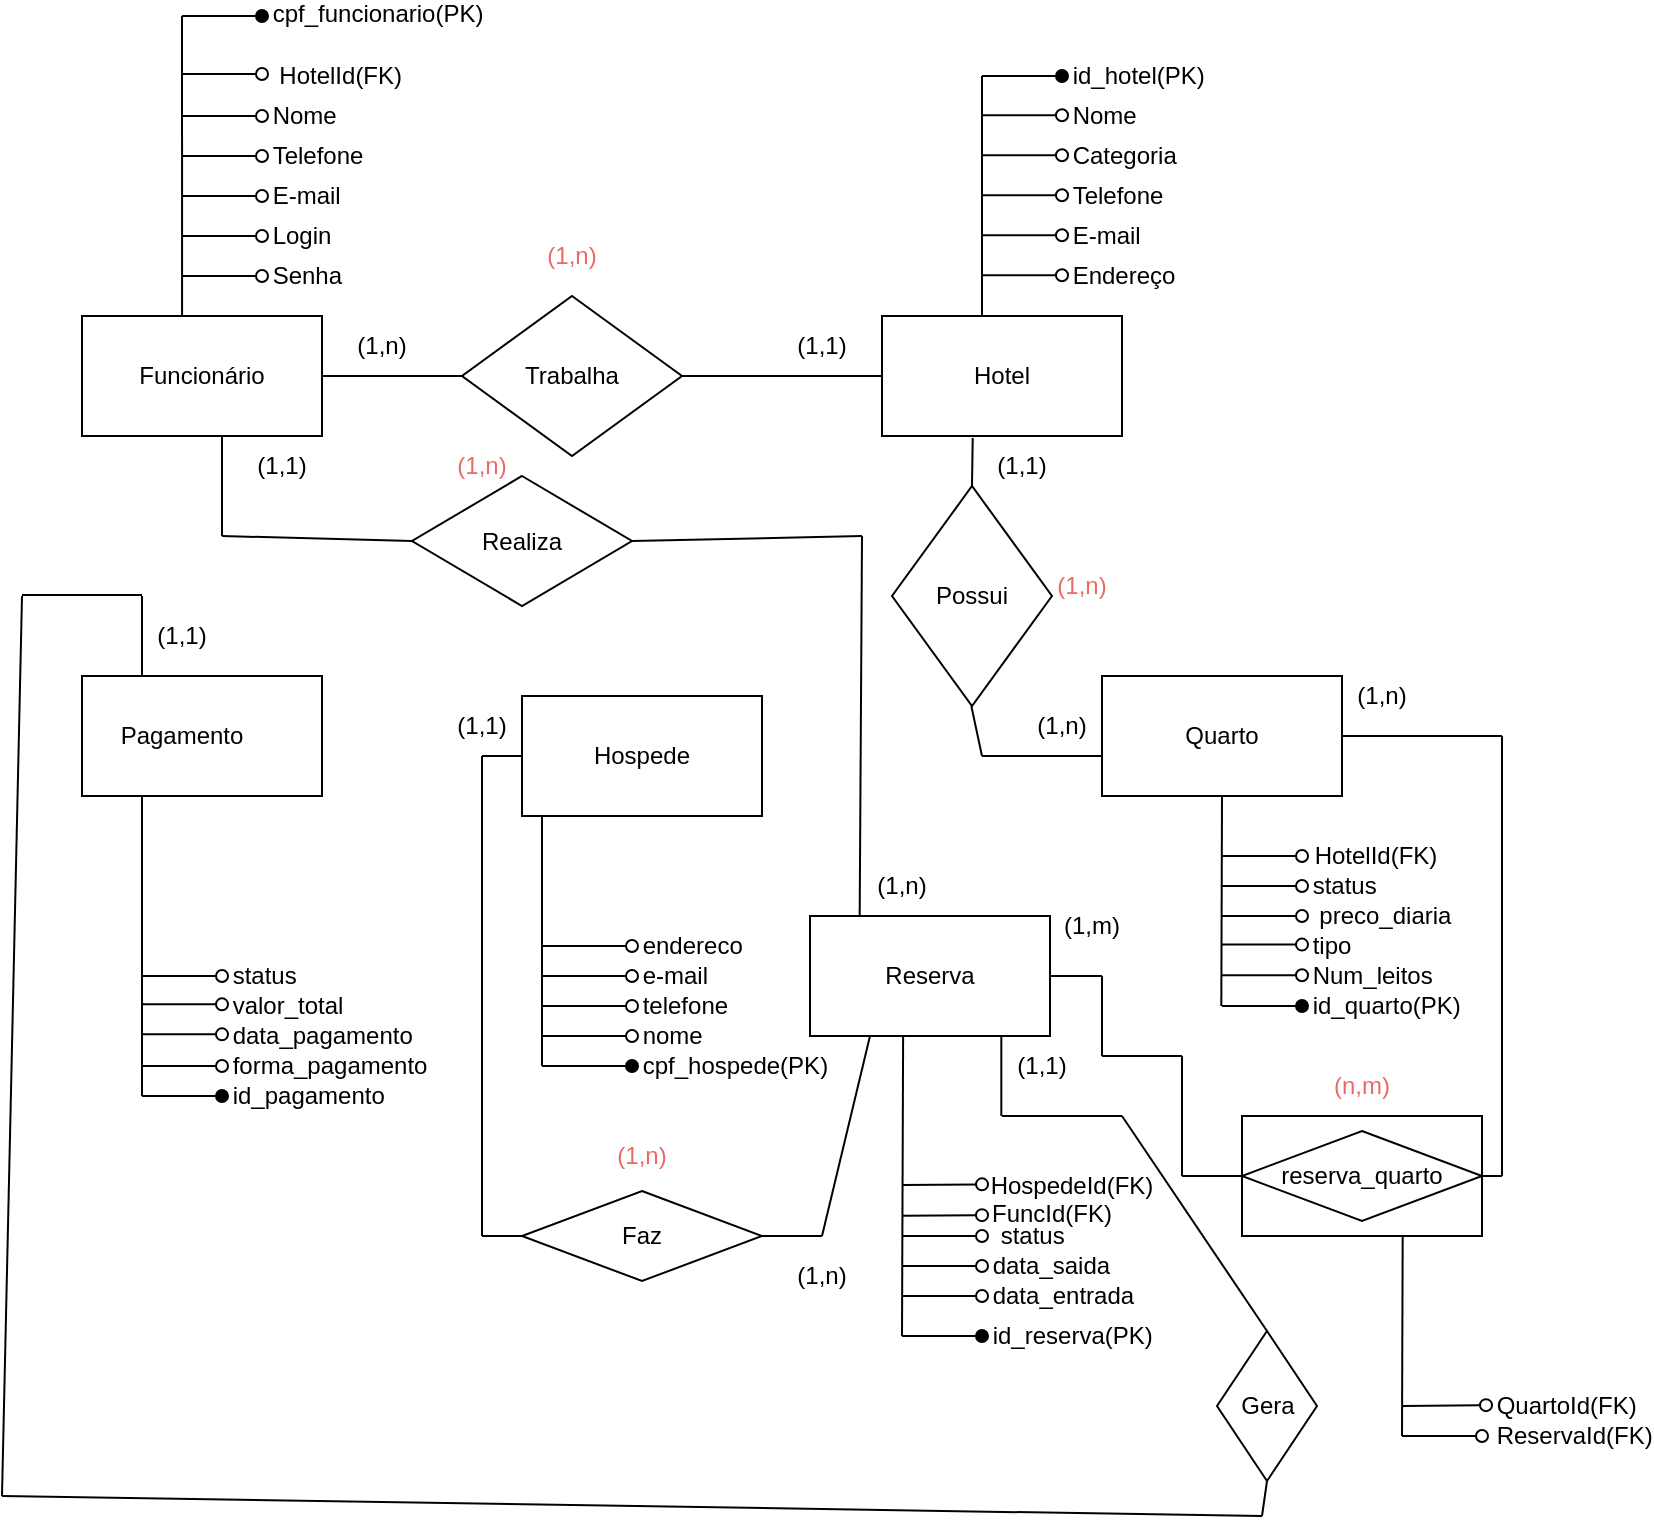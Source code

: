 <mxfile version="26.1.0">
  <diagram name="Página-1" id="RvpnkpR9A4oQon7Z_9J0">
    <mxGraphModel dx="868" dy="1612" grid="1" gridSize="10" guides="1" tooltips="1" connect="1" arrows="1" fold="1" page="1" pageScale="1" pageWidth="827" pageHeight="1169" math="0" shadow="0">
      <root>
        <mxCell id="0" />
        <mxCell id="1" parent="0" />
        <mxCell id="WNvSQ2MAyzaUWHc4iCk9-1" value="" style="rounded=0;whiteSpace=wrap;html=1;" vertex="1" parent="1">
          <mxGeometry x="50" y="120" width="120" height="60" as="geometry" />
        </mxCell>
        <mxCell id="WNvSQ2MAyzaUWHc4iCk9-3" value="Funcionário" style="text;html=1;align=center;verticalAlign=middle;whiteSpace=wrap;rounded=0;" vertex="1" parent="1">
          <mxGeometry x="80" y="135" width="60" height="30" as="geometry" />
        </mxCell>
        <mxCell id="WNvSQ2MAyzaUWHc4iCk9-22" value="" style="endArrow=oval;html=1;rounded=0;endFill=1;align=center;" edge="1" parent="1">
          <mxGeometry width="50" height="50" relative="1" as="geometry">
            <mxPoint x="100" y="-30" as="sourcePoint" />
            <mxPoint x="140" y="-30" as="targetPoint" />
          </mxGeometry>
        </mxCell>
        <mxCell id="WNvSQ2MAyzaUWHc4iCk9-23" value="" style="endArrow=oval;html=1;rounded=0;endFill=0;" edge="1" parent="1" target="WNvSQ2MAyzaUWHc4iCk9-34">
          <mxGeometry width="50" height="50" relative="1" as="geometry">
            <mxPoint x="100" y="20" as="sourcePoint" />
            <mxPoint x="140" y="20" as="targetPoint" />
          </mxGeometry>
        </mxCell>
        <mxCell id="WNvSQ2MAyzaUWHc4iCk9-24" value="" style="endArrow=oval;html=1;rounded=0;endFill=0;" edge="1" parent="1">
          <mxGeometry width="50" height="50" relative="1" as="geometry">
            <mxPoint x="100" y="40" as="sourcePoint" />
            <mxPoint x="140" y="40" as="targetPoint" />
          </mxGeometry>
        </mxCell>
        <mxCell id="WNvSQ2MAyzaUWHc4iCk9-25" value="" style="endArrow=oval;html=1;rounded=0;endFill=0;" edge="1" parent="1">
          <mxGeometry width="50" height="50" relative="1" as="geometry">
            <mxPoint x="100" y="60" as="sourcePoint" />
            <mxPoint x="140" y="60" as="targetPoint" />
          </mxGeometry>
        </mxCell>
        <mxCell id="WNvSQ2MAyzaUWHc4iCk9-26" value="" style="endArrow=oval;html=1;rounded=0;endFill=0;" edge="1" parent="1">
          <mxGeometry width="50" height="50" relative="1" as="geometry">
            <mxPoint x="100" y="80" as="sourcePoint" />
            <mxPoint x="140" y="80" as="targetPoint" />
          </mxGeometry>
        </mxCell>
        <mxCell id="WNvSQ2MAyzaUWHc4iCk9-32" value="&amp;nbsp;cpf_funcionario(PK)" style="text;html=1;align=left;verticalAlign=middle;whiteSpace=wrap;rounded=0;" vertex="1" parent="1">
          <mxGeometry x="140" y="-36" width="110" height="10" as="geometry" />
        </mxCell>
        <mxCell id="WNvSQ2MAyzaUWHc4iCk9-34" value="&amp;nbsp;Nome" style="text;html=1;align=left;verticalAlign=middle;whiteSpace=wrap;rounded=0;" vertex="1" parent="1">
          <mxGeometry x="140" y="10" width="60" height="20" as="geometry" />
        </mxCell>
        <mxCell id="WNvSQ2MAyzaUWHc4iCk9-35" value="&amp;nbsp;Telefone" style="text;html=1;align=left;verticalAlign=middle;whiteSpace=wrap;rounded=0;" vertex="1" parent="1">
          <mxGeometry x="140" y="30" width="60" height="20" as="geometry" />
        </mxCell>
        <mxCell id="WNvSQ2MAyzaUWHc4iCk9-36" value="&amp;nbsp;E-mail" style="text;html=1;align=left;verticalAlign=middle;whiteSpace=wrap;rounded=0;" vertex="1" parent="1">
          <mxGeometry x="140" y="50" width="60" height="20" as="geometry" />
        </mxCell>
        <mxCell id="WNvSQ2MAyzaUWHc4iCk9-37" value="&amp;nbsp;Login" style="text;html=1;align=left;verticalAlign=middle;whiteSpace=wrap;rounded=0;" vertex="1" parent="1">
          <mxGeometry x="140" y="70" width="60" height="20" as="geometry" />
        </mxCell>
        <mxCell id="WNvSQ2MAyzaUWHc4iCk9-38" value="" style="endArrow=none;html=1;exitX=0.417;exitY=0;exitDx=0;exitDy=0;exitPerimeter=0;" edge="1" parent="1" source="WNvSQ2MAyzaUWHc4iCk9-1">
          <mxGeometry width="50" height="50" relative="1" as="geometry">
            <mxPoint x="50" y="50" as="sourcePoint" />
            <mxPoint x="100" y="-30" as="targetPoint" />
          </mxGeometry>
        </mxCell>
        <mxCell id="WNvSQ2MAyzaUWHc4iCk9-39" value="" style="endArrow=oval;html=1;rounded=0;endFill=0;" edge="1" parent="1">
          <mxGeometry width="50" height="50" relative="1" as="geometry">
            <mxPoint x="100" y="100" as="sourcePoint" />
            <mxPoint x="140" y="100" as="targetPoint" />
          </mxGeometry>
        </mxCell>
        <mxCell id="WNvSQ2MAyzaUWHc4iCk9-40" value="&amp;nbsp;Senha" style="text;html=1;align=left;verticalAlign=middle;whiteSpace=wrap;rounded=0;" vertex="1" parent="1">
          <mxGeometry x="140" y="90" width="60" height="20" as="geometry" />
        </mxCell>
        <mxCell id="WNvSQ2MAyzaUWHc4iCk9-41" value="" style="rhombus;whiteSpace=wrap;html=1;" vertex="1" parent="1">
          <mxGeometry x="240" y="110" width="110" height="80" as="geometry" />
        </mxCell>
        <mxCell id="WNvSQ2MAyzaUWHc4iCk9-43" value="" style="endArrow=none;html=1;entryX=0;entryY=0.5;entryDx=0;entryDy=0;exitX=1;exitY=0.5;exitDx=0;exitDy=0;" edge="1" parent="1" source="WNvSQ2MAyzaUWHc4iCk9-41" target="WNvSQ2MAyzaUWHc4iCk9-44">
          <mxGeometry width="50" height="50" relative="1" as="geometry">
            <mxPoint x="330" y="150" as="sourcePoint" />
            <mxPoint x="390" y="110" as="targetPoint" />
          </mxGeometry>
        </mxCell>
        <mxCell id="WNvSQ2MAyzaUWHc4iCk9-44" value="" style="rounded=0;whiteSpace=wrap;html=1;" vertex="1" parent="1">
          <mxGeometry x="450" y="120" width="120" height="60" as="geometry" />
        </mxCell>
        <mxCell id="WNvSQ2MAyzaUWHc4iCk9-45" value="" style="endArrow=none;html=1;entryX=0;entryY=0.5;entryDx=0;entryDy=0;exitX=1;exitY=0.5;exitDx=0;exitDy=0;" edge="1" parent="1" source="WNvSQ2MAyzaUWHc4iCk9-1" target="WNvSQ2MAyzaUWHc4iCk9-41">
          <mxGeometry width="50" height="50" relative="1" as="geometry">
            <mxPoint x="180" y="160" as="sourcePoint" />
            <mxPoint x="230" y="110" as="targetPoint" />
          </mxGeometry>
        </mxCell>
        <mxCell id="WNvSQ2MAyzaUWHc4iCk9-47" value="Trabalha" style="text;html=1;align=center;verticalAlign=middle;whiteSpace=wrap;rounded=0;" vertex="1" parent="1">
          <mxGeometry x="265" y="135" width="60" height="30" as="geometry" />
        </mxCell>
        <mxCell id="WNvSQ2MAyzaUWHc4iCk9-48" value="Hotel" style="text;html=1;align=center;verticalAlign=middle;whiteSpace=wrap;rounded=0;" vertex="1" parent="1">
          <mxGeometry x="480" y="135" width="60" height="30" as="geometry" />
        </mxCell>
        <mxCell id="WNvSQ2MAyzaUWHc4iCk9-67" value="" style="endArrow=none;html=1;" edge="1" parent="1">
          <mxGeometry width="50" height="50" relative="1" as="geometry">
            <mxPoint x="500" y="120" as="sourcePoint" />
            <mxPoint x="500" as="targetPoint" />
          </mxGeometry>
        </mxCell>
        <mxCell id="WNvSQ2MAyzaUWHc4iCk9-69" value="" style="endArrow=oval;html=1;rounded=0;endFill=1;align=center;" edge="1" parent="1">
          <mxGeometry width="50" height="50" relative="1" as="geometry">
            <mxPoint x="500" as="sourcePoint" />
            <mxPoint x="540" as="targetPoint" />
          </mxGeometry>
        </mxCell>
        <mxCell id="WNvSQ2MAyzaUWHc4iCk9-70" value="" style="endArrow=oval;html=1;rounded=0;endFill=0;" edge="1" parent="1">
          <mxGeometry width="50" height="50" relative="1" as="geometry">
            <mxPoint x="500" y="19.66" as="sourcePoint" />
            <mxPoint x="540" y="19.66" as="targetPoint" />
          </mxGeometry>
        </mxCell>
        <mxCell id="WNvSQ2MAyzaUWHc4iCk9-71" value="" style="endArrow=oval;html=1;rounded=0;endFill=0;" edge="1" parent="1">
          <mxGeometry width="50" height="50" relative="1" as="geometry">
            <mxPoint x="500" y="39.66" as="sourcePoint" />
            <mxPoint x="540" y="39.66" as="targetPoint" />
          </mxGeometry>
        </mxCell>
        <mxCell id="WNvSQ2MAyzaUWHc4iCk9-72" value="" style="endArrow=oval;html=1;rounded=0;endFill=0;" edge="1" parent="1">
          <mxGeometry width="50" height="50" relative="1" as="geometry">
            <mxPoint x="500" y="59.66" as="sourcePoint" />
            <mxPoint x="540" y="59.66" as="targetPoint" />
          </mxGeometry>
        </mxCell>
        <mxCell id="WNvSQ2MAyzaUWHc4iCk9-73" value="" style="endArrow=oval;html=1;rounded=0;endFill=0;" edge="1" parent="1">
          <mxGeometry width="50" height="50" relative="1" as="geometry">
            <mxPoint x="500" y="79.66" as="sourcePoint" />
            <mxPoint x="540" y="79.66" as="targetPoint" />
          </mxGeometry>
        </mxCell>
        <mxCell id="WNvSQ2MAyzaUWHc4iCk9-74" value="" style="endArrow=oval;html=1;rounded=0;endFill=0;" edge="1" parent="1">
          <mxGeometry width="50" height="50" relative="1" as="geometry">
            <mxPoint x="500" y="99.66" as="sourcePoint" />
            <mxPoint x="540" y="99.66" as="targetPoint" />
          </mxGeometry>
        </mxCell>
        <mxCell id="WNvSQ2MAyzaUWHc4iCk9-76" value="&amp;nbsp;id_hotel(PK)" style="text;html=1;align=left;verticalAlign=middle;whiteSpace=wrap;rounded=0;" vertex="1" parent="1">
          <mxGeometry x="540" y="-15" width="60" height="30" as="geometry" />
        </mxCell>
        <mxCell id="WNvSQ2MAyzaUWHc4iCk9-77" value="&amp;nbsp;Nome" style="text;html=1;align=left;verticalAlign=middle;whiteSpace=wrap;rounded=0;" vertex="1" parent="1">
          <mxGeometry x="540" y="5" width="60" height="30" as="geometry" />
        </mxCell>
        <mxCell id="WNvSQ2MAyzaUWHc4iCk9-79" value="&amp;nbsp;Categoria" style="text;html=1;align=left;verticalAlign=middle;whiteSpace=wrap;rounded=0;" vertex="1" parent="1">
          <mxGeometry x="540" y="25" width="60" height="30" as="geometry" />
        </mxCell>
        <mxCell id="WNvSQ2MAyzaUWHc4iCk9-80" value="&amp;nbsp;Telefone" style="text;html=1;align=left;verticalAlign=middle;whiteSpace=wrap;rounded=0;" vertex="1" parent="1">
          <mxGeometry x="540" y="45" width="60" height="30" as="geometry" />
        </mxCell>
        <mxCell id="WNvSQ2MAyzaUWHc4iCk9-81" value="&amp;nbsp;E-mail" style="text;html=1;align=left;verticalAlign=middle;whiteSpace=wrap;rounded=0;" vertex="1" parent="1">
          <mxGeometry x="540" y="65" width="60" height="30" as="geometry" />
        </mxCell>
        <mxCell id="WNvSQ2MAyzaUWHc4iCk9-82" value="&amp;nbsp;Endereço" style="text;html=1;align=left;verticalAlign=middle;whiteSpace=wrap;rounded=0;" vertex="1" parent="1">
          <mxGeometry x="540" y="85" width="60" height="30" as="geometry" />
        </mxCell>
        <mxCell id="WNvSQ2MAyzaUWHc4iCk9-84" value="" style="rounded=0;whiteSpace=wrap;html=1;" vertex="1" parent="1">
          <mxGeometry x="560" y="300" width="120" height="60" as="geometry" />
        </mxCell>
        <mxCell id="WNvSQ2MAyzaUWHc4iCk9-85" value="Quarto" style="text;html=1;align=center;verticalAlign=middle;whiteSpace=wrap;rounded=0;" vertex="1" parent="1">
          <mxGeometry x="590" y="315" width="60" height="30" as="geometry" />
        </mxCell>
        <mxCell id="WNvSQ2MAyzaUWHc4iCk9-87" value="" style="rounded=0;whiteSpace=wrap;html=1;" vertex="1" parent="1">
          <mxGeometry x="270" y="310" width="120" height="60" as="geometry" />
        </mxCell>
        <mxCell id="WNvSQ2MAyzaUWHc4iCk9-88" value="Hospede" style="text;html=1;align=center;verticalAlign=middle;whiteSpace=wrap;rounded=0;" vertex="1" parent="1">
          <mxGeometry x="300" y="325" width="60" height="30" as="geometry" />
        </mxCell>
        <mxCell id="WNvSQ2MAyzaUWHc4iCk9-89" value="" style="rounded=0;whiteSpace=wrap;html=1;" vertex="1" parent="1">
          <mxGeometry x="414" y="420" width="120" height="60" as="geometry" />
        </mxCell>
        <mxCell id="WNvSQ2MAyzaUWHc4iCk9-90" value="Reserva" style="text;html=1;align=center;verticalAlign=middle;whiteSpace=wrap;rounded=0;" vertex="1" parent="1">
          <mxGeometry x="444" y="435" width="60" height="30" as="geometry" />
        </mxCell>
        <mxCell id="WNvSQ2MAyzaUWHc4iCk9-93" value="" style="rounded=0;whiteSpace=wrap;html=1;" vertex="1" parent="1">
          <mxGeometry x="50" y="300" width="120" height="60" as="geometry" />
        </mxCell>
        <mxCell id="WNvSQ2MAyzaUWHc4iCk9-94" value="Pagamento" style="text;html=1;align=center;verticalAlign=middle;whiteSpace=wrap;rounded=0;" vertex="1" parent="1">
          <mxGeometry x="70" y="315" width="60" height="30" as="geometry" />
        </mxCell>
        <mxCell id="WNvSQ2MAyzaUWHc4iCk9-95" value="" style="endArrow=oval;html=1;rounded=0;endFill=1;align=center;" edge="1" parent="1">
          <mxGeometry width="50" height="50" relative="1" as="geometry">
            <mxPoint x="280" y="495" as="sourcePoint" />
            <mxPoint x="325" y="495" as="targetPoint" />
          </mxGeometry>
        </mxCell>
        <mxCell id="WNvSQ2MAyzaUWHc4iCk9-96" value="" style="endArrow=oval;html=1;rounded=0;endFill=1;align=center;" edge="1" parent="1">
          <mxGeometry width="50" height="50" relative="1" as="geometry">
            <mxPoint x="460" y="630" as="sourcePoint" />
            <mxPoint x="500" y="630" as="targetPoint" />
          </mxGeometry>
        </mxCell>
        <mxCell id="WNvSQ2MAyzaUWHc4iCk9-97" value="" style="endArrow=oval;html=1;rounded=0;endFill=1;align=center;" edge="1" parent="1">
          <mxGeometry width="50" height="50" relative="1" as="geometry">
            <mxPoint x="80" y="510" as="sourcePoint" />
            <mxPoint x="120" y="510" as="targetPoint" />
          </mxGeometry>
        </mxCell>
        <mxCell id="WNvSQ2MAyzaUWHc4iCk9-98" value="" style="endArrow=oval;html=1;rounded=0;endFill=1;align=center;" edge="1" parent="1">
          <mxGeometry width="50" height="50" relative="1" as="geometry">
            <mxPoint x="620" y="465" as="sourcePoint" />
            <mxPoint x="660" y="465" as="targetPoint" />
          </mxGeometry>
        </mxCell>
        <mxCell id="WNvSQ2MAyzaUWHc4iCk9-99" value="" style="endArrow=oval;html=1;rounded=0;endFill=0;" edge="1" parent="1">
          <mxGeometry width="50" height="50" relative="1" as="geometry">
            <mxPoint x="80" y="495" as="sourcePoint" />
            <mxPoint x="120" y="495" as="targetPoint" />
          </mxGeometry>
        </mxCell>
        <mxCell id="WNvSQ2MAyzaUWHc4iCk9-100" value="" style="endArrow=oval;html=1;rounded=0;endFill=0;" edge="1" parent="1">
          <mxGeometry width="50" height="50" relative="1" as="geometry">
            <mxPoint x="80" y="479.17" as="sourcePoint" />
            <mxPoint x="120" y="479.17" as="targetPoint" />
          </mxGeometry>
        </mxCell>
        <mxCell id="WNvSQ2MAyzaUWHc4iCk9-101" value="" style="endArrow=oval;html=1;rounded=0;endFill=0;" edge="1" parent="1">
          <mxGeometry width="50" height="50" relative="1" as="geometry">
            <mxPoint x="80" y="464.17" as="sourcePoint" />
            <mxPoint x="120" y="464.17" as="targetPoint" />
          </mxGeometry>
        </mxCell>
        <mxCell id="WNvSQ2MAyzaUWHc4iCk9-102" value="" style="endArrow=oval;html=1;rounded=0;endFill=0;" edge="1" parent="1">
          <mxGeometry width="50" height="50" relative="1" as="geometry">
            <mxPoint x="620" y="449.66" as="sourcePoint" />
            <mxPoint x="660" y="449.66" as="targetPoint" />
          </mxGeometry>
        </mxCell>
        <mxCell id="WNvSQ2MAyzaUWHc4iCk9-103" value="&amp;nbsp;id_quarto(PK)" style="text;html=1;align=left;verticalAlign=middle;whiteSpace=wrap;rounded=0;" vertex="1" parent="1">
          <mxGeometry x="660" y="450" width="60" height="30" as="geometry" />
        </mxCell>
        <mxCell id="WNvSQ2MAyzaUWHc4iCk9-104" value="&amp;nbsp;Num_leitos" style="text;html=1;align=left;verticalAlign=middle;whiteSpace=wrap;rounded=0;" vertex="1" parent="1">
          <mxGeometry x="660" y="435" width="60" height="30" as="geometry" />
        </mxCell>
        <mxCell id="WNvSQ2MAyzaUWHc4iCk9-105" value="" style="endArrow=oval;html=1;rounded=0;endFill=0;" edge="1" parent="1">
          <mxGeometry width="50" height="50" relative="1" as="geometry">
            <mxPoint x="620" y="434.31" as="sourcePoint" />
            <mxPoint x="660" y="434.31" as="targetPoint" />
          </mxGeometry>
        </mxCell>
        <mxCell id="WNvSQ2MAyzaUWHc4iCk9-106" value="&amp;nbsp;tipo" style="text;html=1;align=left;verticalAlign=middle;whiteSpace=wrap;rounded=0;" vertex="1" parent="1">
          <mxGeometry x="660" y="420" width="60" height="30" as="geometry" />
        </mxCell>
        <mxCell id="WNvSQ2MAyzaUWHc4iCk9-107" value="" style="endArrow=oval;html=1;rounded=0;endFill=0;" edge="1" parent="1">
          <mxGeometry width="50" height="50" relative="1" as="geometry">
            <mxPoint x="620" y="420.0" as="sourcePoint" />
            <mxPoint x="660" y="420.0" as="targetPoint" />
          </mxGeometry>
        </mxCell>
        <mxCell id="WNvSQ2MAyzaUWHc4iCk9-108" value="&amp;nbsp; preco_diaria" style="text;html=1;align=left;verticalAlign=middle;whiteSpace=wrap;rounded=0;" vertex="1" parent="1">
          <mxGeometry x="660" y="405" width="80" height="30" as="geometry" />
        </mxCell>
        <mxCell id="WNvSQ2MAyzaUWHc4iCk9-109" value="" style="endArrow=oval;html=1;rounded=0;endFill=0;" edge="1" parent="1">
          <mxGeometry width="50" height="50" relative="1" as="geometry">
            <mxPoint x="620" y="405.0" as="sourcePoint" />
            <mxPoint x="660" y="405.0" as="targetPoint" />
          </mxGeometry>
        </mxCell>
        <mxCell id="WNvSQ2MAyzaUWHc4iCk9-110" value="&amp;nbsp;status" style="text;html=1;align=left;verticalAlign=middle;whiteSpace=wrap;rounded=0;" vertex="1" parent="1">
          <mxGeometry x="660" y="390" width="80" height="30" as="geometry" />
        </mxCell>
        <mxCell id="WNvSQ2MAyzaUWHc4iCk9-111" value="" style="endArrow=none;html=1;entryX=0.5;entryY=1;entryDx=0;entryDy=0;" edge="1" parent="1" target="WNvSQ2MAyzaUWHc4iCk9-84">
          <mxGeometry width="50" height="50" relative="1" as="geometry">
            <mxPoint x="619.66" y="465" as="sourcePoint" />
            <mxPoint x="619.66" y="365" as="targetPoint" />
          </mxGeometry>
        </mxCell>
        <mxCell id="WNvSQ2MAyzaUWHc4iCk9-112" value="" style="rhombus;whiteSpace=wrap;html=1;rotation=90;" vertex="1" parent="1">
          <mxGeometry x="440" y="220" width="110" height="80" as="geometry" />
        </mxCell>
        <mxCell id="WNvSQ2MAyzaUWHc4iCk9-113" value="Possui" style="text;html=1;align=center;verticalAlign=middle;whiteSpace=wrap;rounded=0;" vertex="1" parent="1">
          <mxGeometry x="465" y="245" width="60" height="30" as="geometry" />
        </mxCell>
        <mxCell id="WNvSQ2MAyzaUWHc4iCk9-114" value="" style="endArrow=none;html=1;exitX=0;exitY=0.5;exitDx=0;exitDy=0;entryX=0.378;entryY=1.017;entryDx=0;entryDy=0;entryPerimeter=0;" edge="1" parent="1" source="WNvSQ2MAyzaUWHc4iCk9-112" target="WNvSQ2MAyzaUWHc4iCk9-44">
          <mxGeometry width="50" height="50" relative="1" as="geometry">
            <mxPoint x="430" y="250" as="sourcePoint" />
            <mxPoint x="480" y="200" as="targetPoint" />
          </mxGeometry>
        </mxCell>
        <mxCell id="WNvSQ2MAyzaUWHc4iCk9-115" value="" style="endArrow=none;html=1;" edge="1" parent="1">
          <mxGeometry width="50" height="50" relative="1" as="geometry">
            <mxPoint x="500" y="340" as="sourcePoint" />
            <mxPoint x="494.66" y="315" as="targetPoint" />
          </mxGeometry>
        </mxCell>
        <mxCell id="WNvSQ2MAyzaUWHc4iCk9-118" value="" style="endArrow=none;html=1;entryX=0;entryY=0.667;entryDx=0;entryDy=0;entryPerimeter=0;" edge="1" parent="1" target="WNvSQ2MAyzaUWHc4iCk9-84">
          <mxGeometry width="50" height="50" relative="1" as="geometry">
            <mxPoint x="500" y="340" as="sourcePoint" />
            <mxPoint x="520" y="340" as="targetPoint" />
          </mxGeometry>
        </mxCell>
        <mxCell id="WNvSQ2MAyzaUWHc4iCk9-121" value="" style="endArrow=oval;html=1;rounded=0;endFill=0;" edge="1" parent="1">
          <mxGeometry width="50" height="50" relative="1" as="geometry">
            <mxPoint x="280" y="480" as="sourcePoint" />
            <mxPoint x="325" y="480" as="targetPoint" />
          </mxGeometry>
        </mxCell>
        <mxCell id="WNvSQ2MAyzaUWHc4iCk9-123" value="&amp;nbsp;cpf_hospede(PK)" style="text;html=1;align=left;verticalAlign=middle;whiteSpace=wrap;rounded=0;" vertex="1" parent="1">
          <mxGeometry x="325" y="480" width="60" height="30" as="geometry" />
        </mxCell>
        <mxCell id="WNvSQ2MAyzaUWHc4iCk9-124" value="&amp;nbsp;nome" style="text;html=1;align=left;verticalAlign=middle;whiteSpace=wrap;rounded=0;" vertex="1" parent="1">
          <mxGeometry x="325" y="465" width="60" height="30" as="geometry" />
        </mxCell>
        <mxCell id="WNvSQ2MAyzaUWHc4iCk9-125" value="" style="endArrow=oval;html=1;rounded=0;endFill=0;" edge="1" parent="1">
          <mxGeometry width="50" height="50" relative="1" as="geometry">
            <mxPoint x="280" y="465" as="sourcePoint" />
            <mxPoint x="325" y="465" as="targetPoint" />
          </mxGeometry>
        </mxCell>
        <mxCell id="WNvSQ2MAyzaUWHc4iCk9-126" value="&amp;nbsp;telefone" style="text;html=1;align=left;verticalAlign=middle;whiteSpace=wrap;rounded=0;" vertex="1" parent="1">
          <mxGeometry x="325" y="450" width="60" height="30" as="geometry" />
        </mxCell>
        <mxCell id="WNvSQ2MAyzaUWHc4iCk9-127" value="&amp;nbsp;e-mail" style="text;html=1;align=left;verticalAlign=middle;whiteSpace=wrap;rounded=0;" vertex="1" parent="1">
          <mxGeometry x="325" y="435" width="60" height="30" as="geometry" />
        </mxCell>
        <mxCell id="WNvSQ2MAyzaUWHc4iCk9-128" value="" style="endArrow=oval;html=1;rounded=0;endFill=0;" edge="1" parent="1">
          <mxGeometry width="50" height="50" relative="1" as="geometry">
            <mxPoint x="280" y="450" as="sourcePoint" />
            <mxPoint x="325" y="450" as="targetPoint" />
          </mxGeometry>
        </mxCell>
        <mxCell id="WNvSQ2MAyzaUWHc4iCk9-129" value="" style="endArrow=oval;html=1;rounded=0;endFill=0;" edge="1" parent="1">
          <mxGeometry width="50" height="50" relative="1" as="geometry">
            <mxPoint x="280" y="435" as="sourcePoint" />
            <mxPoint x="325" y="435" as="targetPoint" />
          </mxGeometry>
        </mxCell>
        <mxCell id="WNvSQ2MAyzaUWHc4iCk9-130" value="&amp;nbsp;endereco" style="text;html=1;align=left;verticalAlign=middle;whiteSpace=wrap;rounded=0;" vertex="1" parent="1">
          <mxGeometry x="325" y="420" width="60" height="30" as="geometry" />
        </mxCell>
        <mxCell id="WNvSQ2MAyzaUWHc4iCk9-131" value="" style="endArrow=none;html=1;" edge="1" parent="1">
          <mxGeometry width="50" height="50" relative="1" as="geometry">
            <mxPoint x="280" y="495" as="sourcePoint" />
            <mxPoint x="280" y="370" as="targetPoint" />
          </mxGeometry>
        </mxCell>
        <mxCell id="WNvSQ2MAyzaUWHc4iCk9-132" value="&amp;nbsp;id_reserva(PK)" style="text;html=1;align=left;verticalAlign=middle;whiteSpace=wrap;rounded=0;" vertex="1" parent="1">
          <mxGeometry x="500" y="615" width="60" height="30" as="geometry" />
        </mxCell>
        <mxCell id="WNvSQ2MAyzaUWHc4iCk9-133" value="" style="endArrow=oval;html=1;rounded=0;endFill=0;" edge="1" parent="1">
          <mxGeometry width="50" height="50" relative="1" as="geometry">
            <mxPoint x="460" y="610" as="sourcePoint" />
            <mxPoint x="500" y="610" as="targetPoint" />
          </mxGeometry>
        </mxCell>
        <mxCell id="WNvSQ2MAyzaUWHc4iCk9-134" value="&amp;nbsp;data_entrada" style="text;html=1;align=left;verticalAlign=middle;whiteSpace=wrap;rounded=0;" vertex="1" parent="1">
          <mxGeometry x="500" y="595" width="60" height="30" as="geometry" />
        </mxCell>
        <mxCell id="WNvSQ2MAyzaUWHc4iCk9-135" value="" style="endArrow=oval;html=1;rounded=0;endFill=0;" edge="1" parent="1">
          <mxGeometry width="50" height="50" relative="1" as="geometry">
            <mxPoint x="460" y="569.86" as="sourcePoint" />
            <mxPoint x="500" y="569.58" as="targetPoint" />
          </mxGeometry>
        </mxCell>
        <mxCell id="WNvSQ2MAyzaUWHc4iCk9-136" value="&amp;nbsp;data_saida" style="text;html=1;align=left;verticalAlign=middle;whiteSpace=wrap;rounded=0;" vertex="1" parent="1">
          <mxGeometry x="500" y="580" width="60" height="30" as="geometry" />
        </mxCell>
        <mxCell id="WNvSQ2MAyzaUWHc4iCk9-137" value="" style="endArrow=oval;html=1;rounded=0;endFill=0;" edge="1" parent="1">
          <mxGeometry width="50" height="50" relative="1" as="geometry">
            <mxPoint x="460" y="580" as="sourcePoint" />
            <mxPoint x="500" y="580" as="targetPoint" />
          </mxGeometry>
        </mxCell>
        <mxCell id="WNvSQ2MAyzaUWHc4iCk9-138" value="&amp;nbsp;status" style="text;html=1;align=left;verticalAlign=middle;whiteSpace=wrap;rounded=0;" vertex="1" parent="1">
          <mxGeometry x="504" y="565" width="60" height="30" as="geometry" />
        </mxCell>
        <mxCell id="WNvSQ2MAyzaUWHc4iCk9-139" value="" style="endArrow=none;html=1;entryX=0.388;entryY=1.006;entryDx=0;entryDy=0;entryPerimeter=0;" edge="1" parent="1" target="WNvSQ2MAyzaUWHc4iCk9-89">
          <mxGeometry width="50" height="50" relative="1" as="geometry">
            <mxPoint x="460" y="630" as="sourcePoint" />
            <mxPoint x="460" y="540" as="targetPoint" />
          </mxGeometry>
        </mxCell>
        <mxCell id="WNvSQ2MAyzaUWHc4iCk9-140" value="&amp;nbsp;id_pagamento" style="text;html=1;align=left;verticalAlign=middle;whiteSpace=wrap;rounded=0;" vertex="1" parent="1">
          <mxGeometry x="120" y="495" width="60" height="30" as="geometry" />
        </mxCell>
        <mxCell id="WNvSQ2MAyzaUWHc4iCk9-141" value="&amp;nbsp;forma_pagamento" style="text;html=1;align=left;verticalAlign=middle;whiteSpace=wrap;rounded=0;" vertex="1" parent="1">
          <mxGeometry x="120" y="480" width="60" height="30" as="geometry" />
        </mxCell>
        <mxCell id="WNvSQ2MAyzaUWHc4iCk9-142" value="&amp;nbsp;data_pagamento" style="text;html=1;align=left;verticalAlign=middle;whiteSpace=wrap;rounded=0;" vertex="1" parent="1">
          <mxGeometry x="120" y="465" width="60" height="30" as="geometry" />
        </mxCell>
        <mxCell id="WNvSQ2MAyzaUWHc4iCk9-143" value="&amp;nbsp;valor_total" style="text;html=1;align=left;verticalAlign=middle;whiteSpace=wrap;rounded=0;" vertex="1" parent="1">
          <mxGeometry x="120" y="450" width="60" height="30" as="geometry" />
        </mxCell>
        <mxCell id="WNvSQ2MAyzaUWHc4iCk9-144" value="" style="endArrow=oval;html=1;rounded=0;endFill=0;" edge="1" parent="1">
          <mxGeometry width="50" height="50" relative="1" as="geometry">
            <mxPoint x="80" y="450.0" as="sourcePoint" />
            <mxPoint x="120" y="450.0" as="targetPoint" />
          </mxGeometry>
        </mxCell>
        <mxCell id="WNvSQ2MAyzaUWHc4iCk9-145" value="&amp;nbsp;status" style="text;html=1;align=left;verticalAlign=middle;whiteSpace=wrap;rounded=0;" vertex="1" parent="1">
          <mxGeometry x="120" y="435" width="60" height="30" as="geometry" />
        </mxCell>
        <mxCell id="WNvSQ2MAyzaUWHc4iCk9-146" value="" style="endArrow=none;html=1;" edge="1" parent="1">
          <mxGeometry width="50" height="50" relative="1" as="geometry">
            <mxPoint x="80" y="510" as="sourcePoint" />
            <mxPoint x="80" y="360" as="targetPoint" />
          </mxGeometry>
        </mxCell>
        <mxCell id="WNvSQ2MAyzaUWHc4iCk9-147" value="" style="rhombus;whiteSpace=wrap;html=1;" vertex="1" parent="1">
          <mxGeometry x="215" y="200" width="110" height="65" as="geometry" />
        </mxCell>
        <mxCell id="WNvSQ2MAyzaUWHc4iCk9-148" value="Realiza" style="text;html=1;align=center;verticalAlign=middle;whiteSpace=wrap;rounded=0;" vertex="1" parent="1">
          <mxGeometry x="240" y="217.5" width="60" height="30" as="geometry" />
        </mxCell>
        <mxCell id="WNvSQ2MAyzaUWHc4iCk9-149" value="" style="endArrow=none;html=1;exitX=1;exitY=0.5;exitDx=0;exitDy=0;" edge="1" parent="1" source="WNvSQ2MAyzaUWHc4iCk9-147">
          <mxGeometry width="50" height="50" relative="1" as="geometry">
            <mxPoint x="340" y="245" as="sourcePoint" />
            <mxPoint x="440" y="230" as="targetPoint" />
          </mxGeometry>
        </mxCell>
        <mxCell id="WNvSQ2MAyzaUWHc4iCk9-150" value="" style="endArrow=none;html=1;exitX=0.207;exitY=0.006;exitDx=0;exitDy=0;exitPerimeter=0;" edge="1" parent="1" source="WNvSQ2MAyzaUWHc4iCk9-89">
          <mxGeometry width="50" height="50" relative="1" as="geometry">
            <mxPoint x="438" y="417" as="sourcePoint" />
            <mxPoint x="440" y="230" as="targetPoint" />
          </mxGeometry>
        </mxCell>
        <mxCell id="WNvSQ2MAyzaUWHc4iCk9-152" value="" style="endArrow=none;html=1;exitX=1;exitY=0.5;exitDx=0;exitDy=0;" edge="1" parent="1" source="WNvSQ2MAyzaUWHc4iCk9-84">
          <mxGeometry width="50" height="50" relative="1" as="geometry">
            <mxPoint x="690" y="330" as="sourcePoint" />
            <mxPoint x="760" y="330" as="targetPoint" />
          </mxGeometry>
        </mxCell>
        <mxCell id="WNvSQ2MAyzaUWHc4iCk9-153" value="" style="endArrow=none;html=1;" edge="1" parent="1">
          <mxGeometry width="50" height="50" relative="1" as="geometry">
            <mxPoint x="760" y="330" as="sourcePoint" />
            <mxPoint x="760" y="550" as="targetPoint" />
          </mxGeometry>
        </mxCell>
        <mxCell id="WNvSQ2MAyzaUWHc4iCk9-154" value="" style="endArrow=none;html=1;exitX=1;exitY=0.5;exitDx=0;exitDy=0;" edge="1" parent="1" source="WNvSQ2MAyzaUWHc4iCk9-227">
          <mxGeometry width="50" height="50" relative="1" as="geometry">
            <mxPoint x="770" y="560" as="sourcePoint" />
            <mxPoint x="760" y="550" as="targetPoint" />
          </mxGeometry>
        </mxCell>
        <mxCell id="WNvSQ2MAyzaUWHc4iCk9-155" value="" style="endArrow=none;html=1;" edge="1" parent="1">
          <mxGeometry width="50" height="50" relative="1" as="geometry">
            <mxPoint x="600" y="550" as="sourcePoint" />
            <mxPoint x="630" y="550" as="targetPoint" />
          </mxGeometry>
        </mxCell>
        <mxCell id="WNvSQ2MAyzaUWHc4iCk9-156" value="" style="endArrow=none;html=1;" edge="1" parent="1">
          <mxGeometry width="50" height="50" relative="1" as="geometry">
            <mxPoint x="600" y="550" as="sourcePoint" />
            <mxPoint x="600" y="490" as="targetPoint" />
          </mxGeometry>
        </mxCell>
        <mxCell id="WNvSQ2MAyzaUWHc4iCk9-157" value="" style="endArrow=none;html=1;" edge="1" parent="1">
          <mxGeometry width="50" height="50" relative="1" as="geometry">
            <mxPoint x="560" y="490" as="sourcePoint" />
            <mxPoint x="600" y="490" as="targetPoint" />
          </mxGeometry>
        </mxCell>
        <mxCell id="WNvSQ2MAyzaUWHc4iCk9-158" value="" style="endArrow=none;html=1;" edge="1" parent="1">
          <mxGeometry width="50" height="50" relative="1" as="geometry">
            <mxPoint x="534" y="450" as="sourcePoint" />
            <mxPoint x="560" y="450" as="targetPoint" />
          </mxGeometry>
        </mxCell>
        <mxCell id="WNvSQ2MAyzaUWHc4iCk9-159" value="" style="endArrow=none;html=1;" edge="1" parent="1">
          <mxGeometry width="50" height="50" relative="1" as="geometry">
            <mxPoint x="560" y="490" as="sourcePoint" />
            <mxPoint x="560" y="450" as="targetPoint" />
          </mxGeometry>
        </mxCell>
        <mxCell id="WNvSQ2MAyzaUWHc4iCk9-160" value="" style="endArrow=none;html=1;entryX=0;entryY=0.5;entryDx=0;entryDy=0;" edge="1" parent="1" target="WNvSQ2MAyzaUWHc4iCk9-147">
          <mxGeometry width="50" height="50" relative="1" as="geometry">
            <mxPoint x="120" y="230" as="sourcePoint" />
            <mxPoint x="215" y="235" as="targetPoint" />
          </mxGeometry>
        </mxCell>
        <mxCell id="WNvSQ2MAyzaUWHc4iCk9-161" value="" style="endArrow=none;html=1;" edge="1" parent="1">
          <mxGeometry width="50" height="50" relative="1" as="geometry">
            <mxPoint x="120" y="230" as="sourcePoint" />
            <mxPoint x="120" y="180" as="targetPoint" />
          </mxGeometry>
        </mxCell>
        <mxCell id="WNvSQ2MAyzaUWHc4iCk9-164" value="" style="endArrow=none;html=1;" edge="1" parent="1">
          <mxGeometry width="50" height="50" relative="1" as="geometry">
            <mxPoint x="250" y="340" as="sourcePoint" />
            <mxPoint x="270" y="340" as="targetPoint" />
          </mxGeometry>
        </mxCell>
        <mxCell id="WNvSQ2MAyzaUWHc4iCk9-165" value="" style="endArrow=none;html=1;" edge="1" parent="1">
          <mxGeometry width="50" height="50" relative="1" as="geometry">
            <mxPoint x="250" y="580" as="sourcePoint" />
            <mxPoint x="250" y="340" as="targetPoint" />
          </mxGeometry>
        </mxCell>
        <mxCell id="WNvSQ2MAyzaUWHc4iCk9-166" value="" style="endArrow=none;html=1;" edge="1" parent="1">
          <mxGeometry width="50" height="50" relative="1" as="geometry">
            <mxPoint x="250" y="580" as="sourcePoint" />
            <mxPoint x="270" y="580" as="targetPoint" />
          </mxGeometry>
        </mxCell>
        <mxCell id="WNvSQ2MAyzaUWHc4iCk9-174" value="" style="rhombus;whiteSpace=wrap;html=1;rotation=-90;direction=south;" vertex="1" parent="1">
          <mxGeometry x="605" y="640" width="75" height="50" as="geometry" />
        </mxCell>
        <mxCell id="WNvSQ2MAyzaUWHc4iCk9-177" value="" style="endArrow=none;html=1;" edge="1" parent="1">
          <mxGeometry width="50" height="50" relative="1" as="geometry">
            <mxPoint x="509.66" y="520" as="sourcePoint" />
            <mxPoint x="509.66" y="480" as="targetPoint" />
          </mxGeometry>
        </mxCell>
        <mxCell id="WNvSQ2MAyzaUWHc4iCk9-178" value="" style="endArrow=none;html=1;" edge="1" parent="1">
          <mxGeometry width="50" height="50" relative="1" as="geometry">
            <mxPoint x="510" y="520" as="sourcePoint" />
            <mxPoint x="570" y="520" as="targetPoint" />
          </mxGeometry>
        </mxCell>
        <mxCell id="WNvSQ2MAyzaUWHc4iCk9-182" value="Gera" style="text;html=1;align=center;verticalAlign=middle;whiteSpace=wrap;rounded=0;" vertex="1" parent="1">
          <mxGeometry x="612.5" y="650" width="60" height="30" as="geometry" />
        </mxCell>
        <mxCell id="WNvSQ2MAyzaUWHc4iCk9-183" value="" style="endArrow=none;html=1;" edge="1" parent="1">
          <mxGeometry width="50" height="50" relative="1" as="geometry">
            <mxPoint x="10" y="710" as="sourcePoint" />
            <mxPoint x="640" y="720" as="targetPoint" />
          </mxGeometry>
        </mxCell>
        <mxCell id="WNvSQ2MAyzaUWHc4iCk9-184" value="" style="endArrow=none;html=1;entryX=0.5;entryY=1;entryDx=0;entryDy=0;" edge="1" parent="1" target="WNvSQ2MAyzaUWHc4iCk9-174">
          <mxGeometry width="50" height="50" relative="1" as="geometry">
            <mxPoint x="640" y="720" as="sourcePoint" />
            <mxPoint x="642.16" y="700" as="targetPoint" />
          </mxGeometry>
        </mxCell>
        <mxCell id="WNvSQ2MAyzaUWHc4iCk9-185" value="" style="endArrow=none;html=1;" edge="1" parent="1">
          <mxGeometry width="50" height="50" relative="1" as="geometry">
            <mxPoint x="10" y="710" as="sourcePoint" />
            <mxPoint x="20" y="260" as="targetPoint" />
          </mxGeometry>
        </mxCell>
        <mxCell id="WNvSQ2MAyzaUWHc4iCk9-187" value="" style="endArrow=none;html=1;" edge="1" parent="1">
          <mxGeometry width="50" height="50" relative="1" as="geometry">
            <mxPoint x="20" y="259.5" as="sourcePoint" />
            <mxPoint x="80" y="259.5" as="targetPoint" />
          </mxGeometry>
        </mxCell>
        <mxCell id="WNvSQ2MAyzaUWHc4iCk9-188" value="" style="endArrow=none;html=1;exitX=0.25;exitY=0;exitDx=0;exitDy=0;" edge="1" parent="1" source="WNvSQ2MAyzaUWHc4iCk9-93">
          <mxGeometry width="50" height="50" relative="1" as="geometry">
            <mxPoint x="30" y="310" as="sourcePoint" />
            <mxPoint x="80" y="260" as="targetPoint" />
          </mxGeometry>
        </mxCell>
        <mxCell id="WNvSQ2MAyzaUWHc4iCk9-189" value="(1,n)" style="text;html=1;align=center;verticalAlign=middle;whiteSpace=wrap;rounded=0;" vertex="1" parent="1">
          <mxGeometry x="390" y="585" width="60" height="30" as="geometry" />
        </mxCell>
        <mxCell id="WNvSQ2MAyzaUWHc4iCk9-191" value="(1,1)" style="text;html=1;align=center;verticalAlign=middle;whiteSpace=wrap;rounded=0;" vertex="1" parent="1">
          <mxGeometry x="220" y="310" width="60" height="30" as="geometry" />
        </mxCell>
        <mxCell id="WNvSQ2MAyzaUWHc4iCk9-195" value="" style="rhombus;whiteSpace=wrap;html=1;" vertex="1" parent="1">
          <mxGeometry x="270" y="557.5" width="120" height="45" as="geometry" />
        </mxCell>
        <mxCell id="WNvSQ2MAyzaUWHc4iCk9-196" value="Faz" style="text;html=1;align=center;verticalAlign=middle;whiteSpace=wrap;rounded=0;" vertex="1" parent="1">
          <mxGeometry x="300" y="565" width="60" height="30" as="geometry" />
        </mxCell>
        <mxCell id="WNvSQ2MAyzaUWHc4iCk9-198" value="" style="endArrow=none;html=1;exitX=1;exitY=0.5;exitDx=0;exitDy=0;" edge="1" parent="1" source="WNvSQ2MAyzaUWHc4iCk9-195">
          <mxGeometry width="50" height="50" relative="1" as="geometry">
            <mxPoint x="390" y="585" as="sourcePoint" />
            <mxPoint x="420" y="580" as="targetPoint" />
          </mxGeometry>
        </mxCell>
        <mxCell id="WNvSQ2MAyzaUWHc4iCk9-199" value="" style="endArrow=none;html=1;entryX=0.25;entryY=1;entryDx=0;entryDy=0;" edge="1" parent="1" target="WNvSQ2MAyzaUWHc4iCk9-89">
          <mxGeometry width="50" height="50" relative="1" as="geometry">
            <mxPoint x="420" y="580" as="sourcePoint" />
            <mxPoint x="460" y="470" as="targetPoint" />
          </mxGeometry>
        </mxCell>
        <mxCell id="WNvSQ2MAyzaUWHc4iCk9-201" value="(1,n)" style="text;html=1;align=center;verticalAlign=middle;whiteSpace=wrap;rounded=0;fontColor=#EA6B66;" vertex="1" parent="1">
          <mxGeometry x="300" y="525" width="60" height="30" as="geometry" />
        </mxCell>
        <mxCell id="WNvSQ2MAyzaUWHc4iCk9-212" value="(1,1)" style="text;html=1;align=center;verticalAlign=middle;whiteSpace=wrap;rounded=0;" vertex="1" parent="1">
          <mxGeometry x="500" y="480" width="60" height="30" as="geometry" />
        </mxCell>
        <mxCell id="WNvSQ2MAyzaUWHc4iCk9-213" value="(1,1)" style="text;html=1;align=center;verticalAlign=middle;whiteSpace=wrap;rounded=0;" vertex="1" parent="1">
          <mxGeometry x="70" y="265" width="60" height="30" as="geometry" />
        </mxCell>
        <mxCell id="WNvSQ2MAyzaUWHc4iCk9-215" value="(1,n)" style="text;html=1;align=center;verticalAlign=middle;whiteSpace=wrap;rounded=0;" vertex="1" parent="1">
          <mxGeometry x="170" y="120" width="60" height="30" as="geometry" />
        </mxCell>
        <mxCell id="WNvSQ2MAyzaUWHc4iCk9-216" value="(1,1)" style="text;html=1;align=center;verticalAlign=middle;whiteSpace=wrap;rounded=0;" vertex="1" parent="1">
          <mxGeometry x="390" y="120" width="60" height="30" as="geometry" />
        </mxCell>
        <mxCell id="WNvSQ2MAyzaUWHc4iCk9-217" value="(1,1)" style="text;html=1;align=center;verticalAlign=middle;whiteSpace=wrap;rounded=0;" vertex="1" parent="1">
          <mxGeometry x="120" y="180" width="60" height="30" as="geometry" />
        </mxCell>
        <mxCell id="WNvSQ2MAyzaUWHc4iCk9-218" value="(1,n)" style="text;html=1;align=center;verticalAlign=middle;whiteSpace=wrap;rounded=0;" vertex="1" parent="1">
          <mxGeometry x="430" y="390" width="60" height="30" as="geometry" />
        </mxCell>
        <mxCell id="WNvSQ2MAyzaUWHc4iCk9-219" value="(1,n)" style="text;html=1;align=center;verticalAlign=middle;whiteSpace=wrap;rounded=0;fontColor=#EA6B66;" vertex="1" parent="1">
          <mxGeometry x="220" y="180" width="60" height="30" as="geometry" />
        </mxCell>
        <mxCell id="WNvSQ2MAyzaUWHc4iCk9-220" value="(1,1)" style="text;html=1;align=center;verticalAlign=middle;whiteSpace=wrap;rounded=0;" vertex="1" parent="1">
          <mxGeometry x="490" y="180" width="60" height="30" as="geometry" />
        </mxCell>
        <mxCell id="WNvSQ2MAyzaUWHc4iCk9-221" value="(1,n)" style="text;html=1;align=center;verticalAlign=middle;whiteSpace=wrap;rounded=0;" vertex="1" parent="1">
          <mxGeometry x="510" y="310" width="60" height="30" as="geometry" />
        </mxCell>
        <mxCell id="WNvSQ2MAyzaUWHc4iCk9-222" value="(1,n)" style="text;html=1;align=center;verticalAlign=middle;whiteSpace=wrap;rounded=0;fontColor=#EA6B66;" vertex="1" parent="1">
          <mxGeometry x="265" y="75" width="60" height="30" as="geometry" />
        </mxCell>
        <mxCell id="WNvSQ2MAyzaUWHc4iCk9-223" value="(1,n)" style="text;html=1;align=center;verticalAlign=middle;whiteSpace=wrap;rounded=0;fontColor=#EA6B66;" vertex="1" parent="1">
          <mxGeometry x="520" y="240" width="60" height="30" as="geometry" />
        </mxCell>
        <mxCell id="WNvSQ2MAyzaUWHc4iCk9-224" value="(1,m)" style="text;html=1;align=center;verticalAlign=middle;whiteSpace=wrap;rounded=0;" vertex="1" parent="1">
          <mxGeometry x="525" y="410" width="60" height="30" as="geometry" />
        </mxCell>
        <mxCell id="WNvSQ2MAyzaUWHc4iCk9-225" value="(1,n)" style="text;html=1;align=center;verticalAlign=middle;whiteSpace=wrap;rounded=0;" vertex="1" parent="1">
          <mxGeometry x="670" y="295" width="60" height="30" as="geometry" />
        </mxCell>
        <mxCell id="WNvSQ2MAyzaUWHc4iCk9-226" value="(n,m)" style="text;html=1;align=center;verticalAlign=middle;whiteSpace=wrap;rounded=0;fontColor=#EA6B66;" vertex="1" parent="1">
          <mxGeometry x="660" y="490" width="60" height="30" as="geometry" />
        </mxCell>
        <mxCell id="WNvSQ2MAyzaUWHc4iCk9-227" value="" style="rounded=0;whiteSpace=wrap;html=1;" vertex="1" parent="1">
          <mxGeometry x="630" y="520" width="120" height="60" as="geometry" />
        </mxCell>
        <mxCell id="WNvSQ2MAyzaUWHc4iCk9-229" value="reserva_quarto" style="rhombus;whiteSpace=wrap;html=1;" vertex="1" parent="1">
          <mxGeometry x="630" y="527.5" width="120" height="45" as="geometry" />
        </mxCell>
        <mxCell id="WNvSQ2MAyzaUWHc4iCk9-233" value="" style="endArrow=none;html=1;entryX=0.5;entryY=1;entryDx=0;entryDy=0;" edge="1" parent="1">
          <mxGeometry width="50" height="50" relative="1" as="geometry">
            <mxPoint x="710" y="680" as="sourcePoint" />
            <mxPoint x="710.34" y="580" as="targetPoint" />
          </mxGeometry>
        </mxCell>
        <mxCell id="WNvSQ2MAyzaUWHc4iCk9-235" value="" style="endArrow=oval;html=1;rounded=0;endFill=0;" edge="1" parent="1">
          <mxGeometry width="50" height="50" relative="1" as="geometry">
            <mxPoint x="710" y="680" as="sourcePoint" />
            <mxPoint x="750" y="680" as="targetPoint" />
          </mxGeometry>
        </mxCell>
        <mxCell id="WNvSQ2MAyzaUWHc4iCk9-236" value="&amp;nbsp;ReservaId(FK)" style="text;html=1;align=left;verticalAlign=middle;whiteSpace=wrap;rounded=0;" vertex="1" parent="1">
          <mxGeometry x="752" y="670" width="60" height="20" as="geometry" />
        </mxCell>
        <mxCell id="WNvSQ2MAyzaUWHc4iCk9-238" value="" style="endArrow=oval;html=1;rounded=0;endFill=0;" edge="1" parent="1">
          <mxGeometry width="50" height="50" relative="1" as="geometry">
            <mxPoint x="710" y="665" as="sourcePoint" />
            <mxPoint x="752" y="664.58" as="targetPoint" />
          </mxGeometry>
        </mxCell>
        <mxCell id="WNvSQ2MAyzaUWHc4iCk9-239" value="&amp;nbsp;QuartoId(FK)" style="text;html=1;align=left;verticalAlign=middle;whiteSpace=wrap;rounded=0;" vertex="1" parent="1">
          <mxGeometry x="752" y="655" width="60" height="20" as="geometry" />
        </mxCell>
        <mxCell id="WNvSQ2MAyzaUWHc4iCk9-240" value="" style="endArrow=oval;html=1;rounded=0;endFill=0;" edge="1" parent="1">
          <mxGeometry width="50" height="50" relative="1" as="geometry">
            <mxPoint x="620" y="390.0" as="sourcePoint" />
            <mxPoint x="660" y="390.0" as="targetPoint" />
          </mxGeometry>
        </mxCell>
        <mxCell id="WNvSQ2MAyzaUWHc4iCk9-241" value="&amp;nbsp;HotelId(FK)" style="text;html=1;align=left;verticalAlign=middle;whiteSpace=wrap;rounded=0;" vertex="1" parent="1">
          <mxGeometry x="661" y="375" width="80" height="30" as="geometry" />
        </mxCell>
        <mxCell id="WNvSQ2MAyzaUWHc4iCk9-242" value="" style="endArrow=oval;html=1;rounded=0;endFill=0;" edge="1" parent="1">
          <mxGeometry width="50" height="50" relative="1" as="geometry">
            <mxPoint x="460" y="595" as="sourcePoint" />
            <mxPoint x="500" y="595" as="targetPoint" />
          </mxGeometry>
        </mxCell>
        <mxCell id="WNvSQ2MAyzaUWHc4iCk9-243" value="FuncId(FK)" style="text;whiteSpace=wrap;html=1;" vertex="1" parent="1">
          <mxGeometry x="502.5" y="555" width="65" height="30" as="geometry" />
        </mxCell>
        <mxCell id="WNvSQ2MAyzaUWHc4iCk9-244" value="" style="endArrow=none;html=1;entryX=0.5;entryY=0;entryDx=0;entryDy=0;" edge="1" parent="1" target="WNvSQ2MAyzaUWHc4iCk9-174">
          <mxGeometry width="50" height="50" relative="1" as="geometry">
            <mxPoint x="570" y="520" as="sourcePoint" />
            <mxPoint x="645" y="620" as="targetPoint" />
          </mxGeometry>
        </mxCell>
        <mxCell id="WNvSQ2MAyzaUWHc4iCk9-248" value="HospedeId(FK)" style="text;html=1;align=center;verticalAlign=middle;whiteSpace=wrap;rounded=0;" vertex="1" parent="1">
          <mxGeometry x="510" y="550" width="70" height="10" as="geometry" />
        </mxCell>
        <mxCell id="WNvSQ2MAyzaUWHc4iCk9-249" value="" style="endArrow=oval;html=1;rounded=0;endFill=0;" edge="1" parent="1">
          <mxGeometry width="50" height="50" relative="1" as="geometry">
            <mxPoint x="460" y="554.45" as="sourcePoint" />
            <mxPoint x="500" y="554.17" as="targetPoint" />
          </mxGeometry>
        </mxCell>
        <mxCell id="WNvSQ2MAyzaUWHc4iCk9-254" value="" style="endArrow=oval;html=1;rounded=0;endFill=0;" edge="1" parent="1">
          <mxGeometry width="50" height="50" relative="1" as="geometry">
            <mxPoint x="100" y="-1" as="sourcePoint" />
            <mxPoint x="140" y="-1" as="targetPoint" />
          </mxGeometry>
        </mxCell>
        <mxCell id="WNvSQ2MAyzaUWHc4iCk9-255" value="&amp;nbsp; HotelId(FK)" style="text;html=1;align=left;verticalAlign=middle;whiteSpace=wrap;rounded=0;" vertex="1" parent="1">
          <mxGeometry x="140" y="-10" width="80" height="20" as="geometry" />
        </mxCell>
      </root>
    </mxGraphModel>
  </diagram>
</mxfile>
